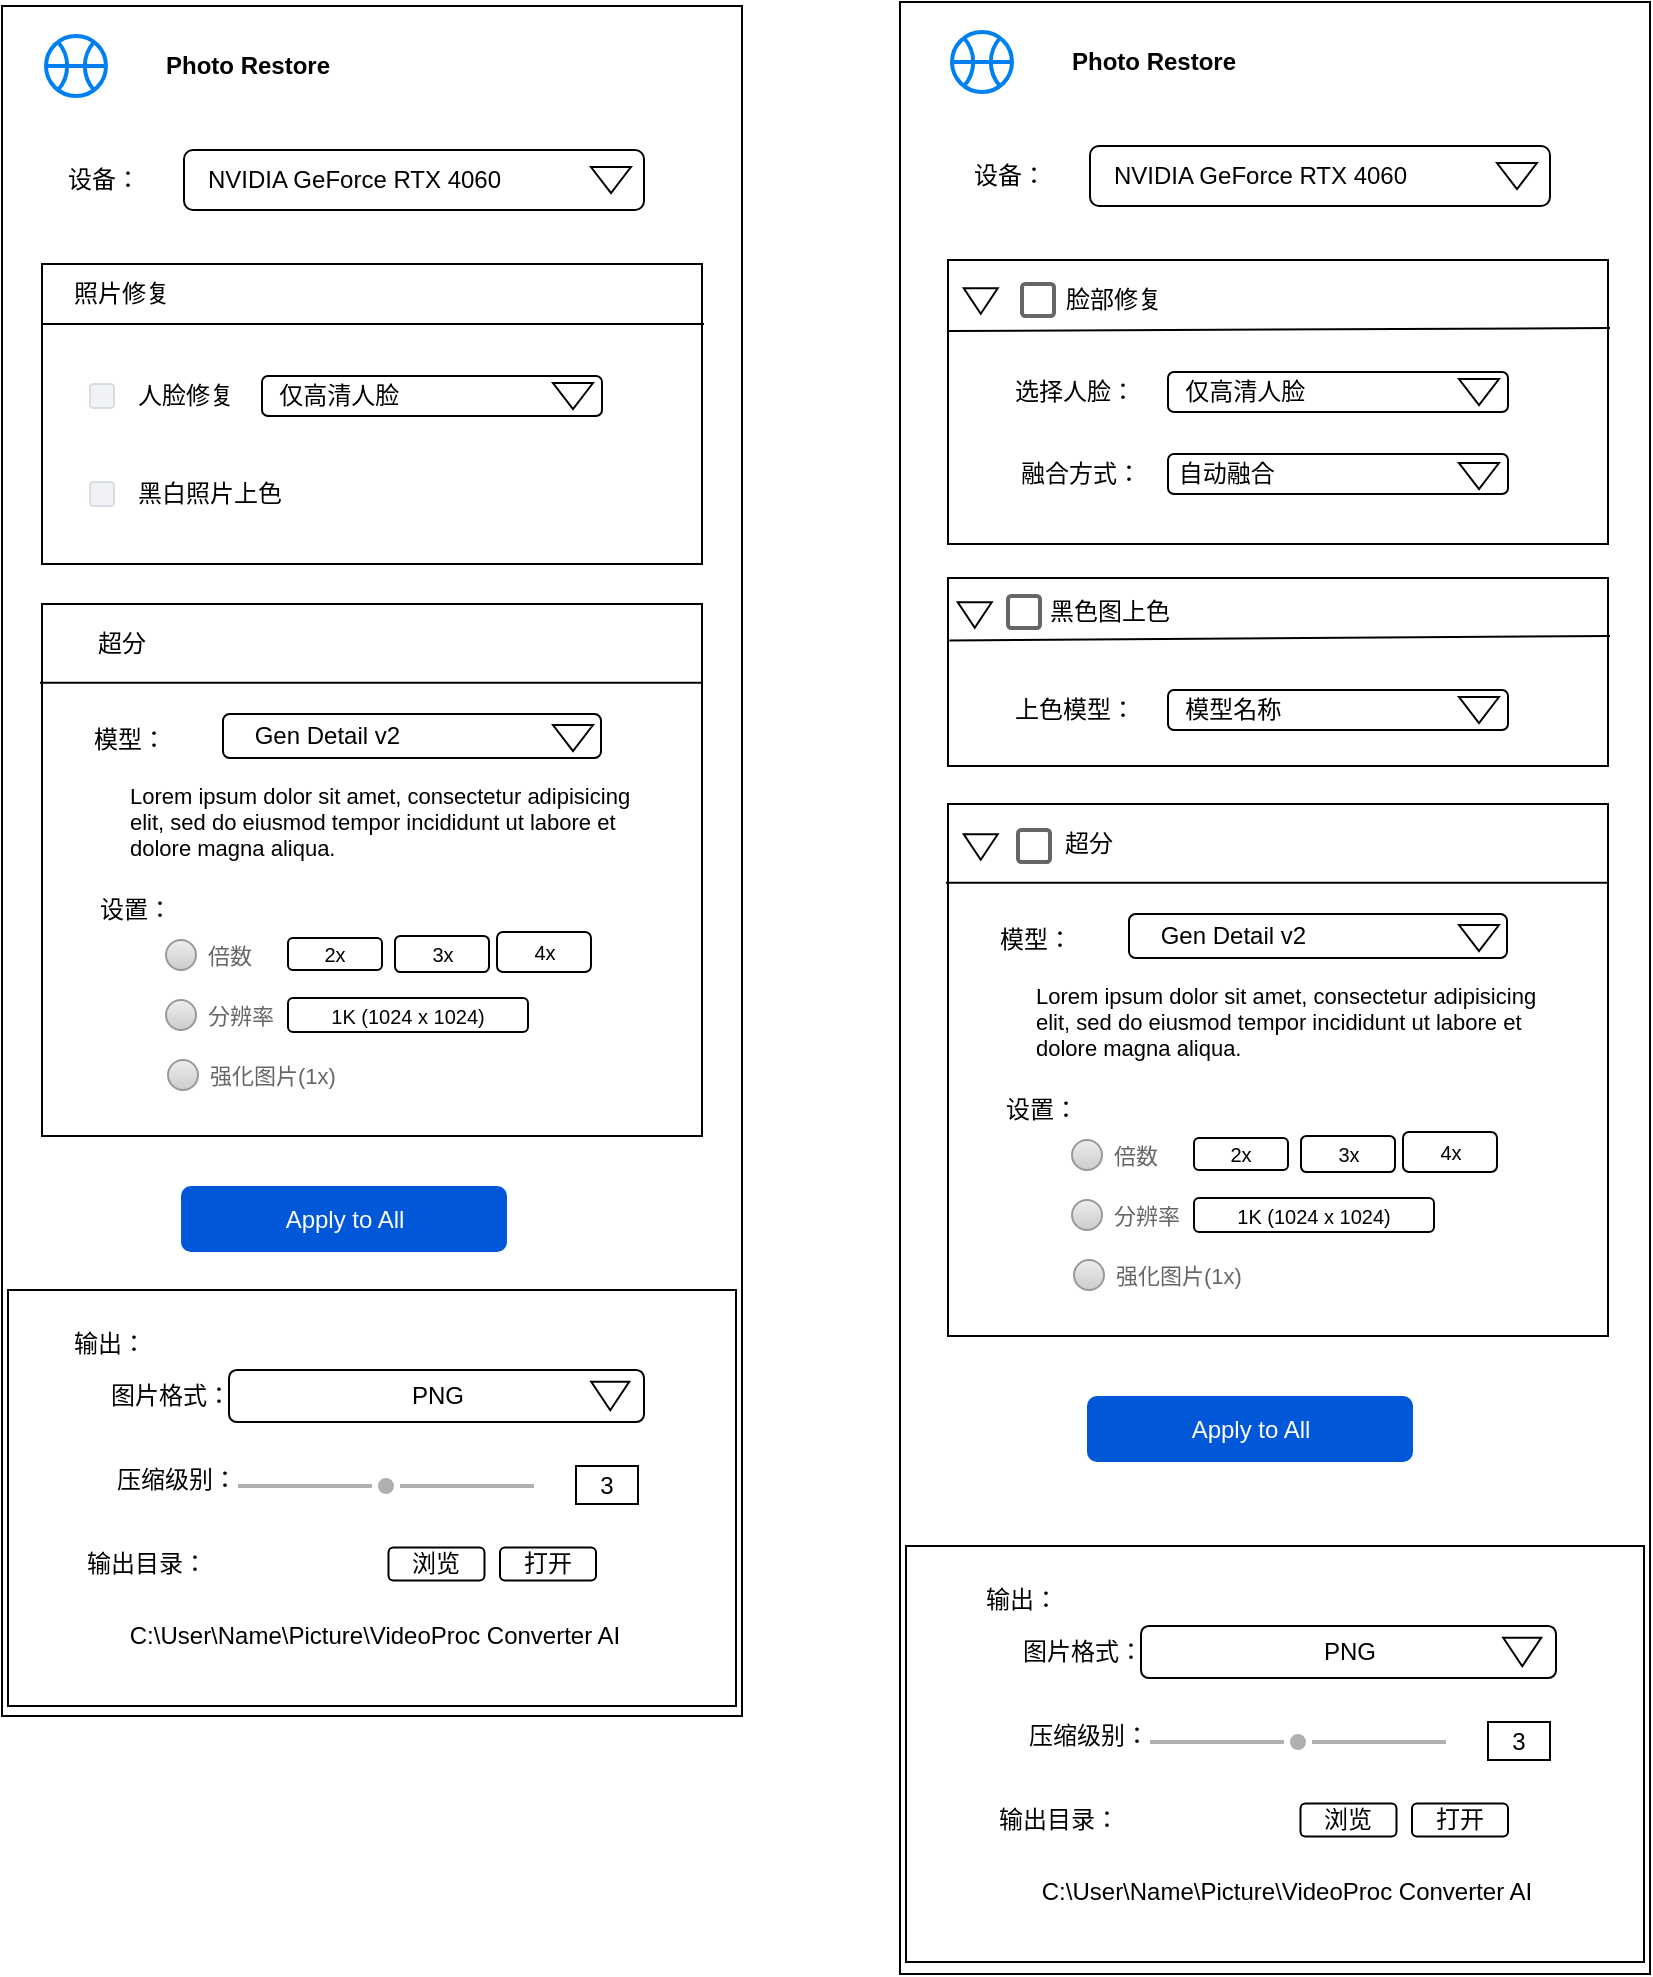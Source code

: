 <mxfile version="24.8.6">
  <diagram name="Page-1" id="_u2ymdncncwuiCIKRVWQ">
    <mxGraphModel dx="1734" dy="1333" grid="0" gridSize="10" guides="1" tooltips="1" connect="1" arrows="1" fold="1" page="1" pageScale="1" pageWidth="850" pageHeight="1100" math="0" shadow="0">
      <root>
        <mxCell id="0" />
        <mxCell id="1" parent="0" />
        <mxCell id="5kTlIn1ucJ1gf1WWtL7z-1" value="" style="rounded=0;whiteSpace=wrap;html=1;" parent="1" vertex="1">
          <mxGeometry x="150" y="41" width="370" height="855" as="geometry" />
        </mxCell>
        <mxCell id="5kTlIn1ucJ1gf1WWtL7z-50" value="" style="rounded=0;whiteSpace=wrap;html=1;" parent="1" vertex="1">
          <mxGeometry x="599" y="39" width="375" height="986" as="geometry" />
        </mxCell>
        <mxCell id="5kTlIn1ucJ1gf1WWtL7z-71" value="" style="html=1;verticalLabelPosition=bottom;align=center;labelBackgroundColor=#ffffff;verticalAlign=top;strokeWidth=2;strokeColor=#0080F0;shadow=0;dashed=0;shape=mxgraph.ios7.icons.basketball;" parent="1" vertex="1">
          <mxGeometry x="625" y="54" width="30" height="30" as="geometry" />
        </mxCell>
        <mxCell id="5kTlIn1ucJ1gf1WWtL7z-72" value="Photo Restore" style="text;html=1;align=left;verticalAlign=middle;whiteSpace=wrap;rounded=0;fontStyle=1" parent="1" vertex="1">
          <mxGeometry x="683" y="54" width="193" height="30" as="geometry" />
        </mxCell>
        <mxCell id="5kTlIn1ucJ1gf1WWtL7z-73" value="" style="group" parent="1" vertex="1" connectable="0">
          <mxGeometry x="624" y="111" width="300" height="30" as="geometry" />
        </mxCell>
        <mxCell id="5kTlIn1ucJ1gf1WWtL7z-74" value="设备：" style="text;html=1;align=center;verticalAlign=middle;whiteSpace=wrap;rounded=0;" parent="5kTlIn1ucJ1gf1WWtL7z-73" vertex="1">
          <mxGeometry width="60" height="30" as="geometry" />
        </mxCell>
        <mxCell id="5kTlIn1ucJ1gf1WWtL7z-75" value="&amp;nbsp; &amp;nbsp;NVIDIA GeForce RTX 4060" style="rounded=1;whiteSpace=wrap;html=1;align=left;" parent="5kTlIn1ucJ1gf1WWtL7z-73" vertex="1">
          <mxGeometry x="70" width="230" height="30" as="geometry" />
        </mxCell>
        <mxCell id="5kTlIn1ucJ1gf1WWtL7z-76" value="" style="triangle;whiteSpace=wrap;html=1;rotation=90;" parent="5kTlIn1ucJ1gf1WWtL7z-73" vertex="1">
          <mxGeometry x="277" y="5" width="13" height="20" as="geometry" />
        </mxCell>
        <mxCell id="5kTlIn1ucJ1gf1WWtL7z-82" value="" style="group" parent="1" vertex="1" connectable="0">
          <mxGeometry x="170" y="340" width="330" height="266" as="geometry" />
        </mxCell>
        <mxCell id="5kTlIn1ucJ1gf1WWtL7z-16" value="" style="rounded=0;whiteSpace=wrap;html=1;" parent="5kTlIn1ucJ1gf1WWtL7z-82" vertex="1">
          <mxGeometry width="330" height="266" as="geometry" />
        </mxCell>
        <mxCell id="5kTlIn1ucJ1gf1WWtL7z-17" value="超分" style="text;html=1;align=center;verticalAlign=middle;whiteSpace=wrap;rounded=0;" parent="5kTlIn1ucJ1gf1WWtL7z-82" vertex="1">
          <mxGeometry x="10" y="5" width="60" height="30" as="geometry" />
        </mxCell>
        <mxCell id="5kTlIn1ucJ1gf1WWtL7z-18" value="" style="endArrow=none;html=1;rounded=0;exitX=-0.003;exitY=0.148;exitDx=0;exitDy=0;exitPerimeter=0;entryX=1;entryY=0.148;entryDx=0;entryDy=0;entryPerimeter=0;" parent="5kTlIn1ucJ1gf1WWtL7z-82" source="5kTlIn1ucJ1gf1WWtL7z-16" target="5kTlIn1ucJ1gf1WWtL7z-16" edge="1">
          <mxGeometry width="50" height="50" relative="1" as="geometry">
            <mxPoint x="50" y="80" as="sourcePoint" />
            <mxPoint x="100" y="30" as="targetPoint" />
          </mxGeometry>
        </mxCell>
        <mxCell id="5kTlIn1ucJ1gf1WWtL7z-23" value="模型：" style="text;html=1;align=center;verticalAlign=middle;whiteSpace=wrap;rounded=0;" parent="5kTlIn1ucJ1gf1WWtL7z-82" vertex="1">
          <mxGeometry x="14" y="53" width="60" height="30" as="geometry" />
        </mxCell>
        <mxCell id="5kTlIn1ucJ1gf1WWtL7z-26" value="&lt;h1 style=&quot;margin-top: 0px; font-size: 11px;&quot;&gt;&lt;span style=&quot;background-color: initial; font-size: 11px; font-weight: normal;&quot;&gt;Lorem ipsum dolor sit amet, consectetur adipisicing elit, sed do eiusmod tempor incididunt ut labore et dolore magna aliqua.&lt;/span&gt;&lt;/h1&gt;" style="text;html=1;whiteSpace=wrap;overflow=hidden;rounded=0;spacing=0;fontSize=11;" parent="5kTlIn1ucJ1gf1WWtL7z-82" vertex="1">
          <mxGeometry x="44" y="85" width="267" height="51" as="geometry" />
        </mxCell>
        <mxCell id="5kTlIn1ucJ1gf1WWtL7z-27" value="设置：" style="text;html=1;align=center;verticalAlign=middle;whiteSpace=wrap;rounded=0;" parent="5kTlIn1ucJ1gf1WWtL7z-82" vertex="1">
          <mxGeometry x="17" y="138" width="60" height="30" as="geometry" />
        </mxCell>
        <mxCell id="5kTlIn1ucJ1gf1WWtL7z-28" value="倍数" style="shape=ellipse;fillColor=#eeeeee;strokeColor=#999999;gradientColor=#cccccc;html=1;align=left;spacingLeft=4;fontSize=11;fontColor=#666666;labelPosition=right;shadow=0;" parent="5kTlIn1ucJ1gf1WWtL7z-82" vertex="1">
          <mxGeometry x="62" y="168" width="15" height="15" as="geometry" />
        </mxCell>
        <mxCell id="5kTlIn1ucJ1gf1WWtL7z-31" value="分辨率" style="shape=ellipse;fillColor=#eeeeee;strokeColor=#999999;gradientColor=#cccccc;html=1;align=left;spacingLeft=4;fontSize=11;fontColor=#666666;labelPosition=right;shadow=0;" parent="5kTlIn1ucJ1gf1WWtL7z-82" vertex="1">
          <mxGeometry x="62" y="198" width="15" height="15" as="geometry" />
        </mxCell>
        <mxCell id="5kTlIn1ucJ1gf1WWtL7z-32" value="强化图片(1x)" style="shape=ellipse;fillColor=#eeeeee;strokeColor=#999999;gradientColor=#cccccc;html=1;align=left;spacingLeft=4;fontSize=11;fontColor=#666666;labelPosition=right;shadow=0;" parent="5kTlIn1ucJ1gf1WWtL7z-82" vertex="1">
          <mxGeometry x="63" y="228" width="15" height="15" as="geometry" />
        </mxCell>
        <mxCell id="5kTlIn1ucJ1gf1WWtL7z-35" value="2x" style="rounded=1;whiteSpace=wrap;html=1;fontSize=10;" parent="5kTlIn1ucJ1gf1WWtL7z-82" vertex="1">
          <mxGeometry x="123" y="167" width="47" height="16" as="geometry" />
        </mxCell>
        <mxCell id="5kTlIn1ucJ1gf1WWtL7z-36" value="3x" style="rounded=1;whiteSpace=wrap;html=1;fontSize=10;" parent="5kTlIn1ucJ1gf1WWtL7z-82" vertex="1">
          <mxGeometry x="176.5" y="166" width="47" height="18" as="geometry" />
        </mxCell>
        <mxCell id="5kTlIn1ucJ1gf1WWtL7z-37" value="4x" style="rounded=1;whiteSpace=wrap;html=1;fontSize=10;" parent="5kTlIn1ucJ1gf1WWtL7z-82" vertex="1">
          <mxGeometry x="227.5" y="164" width="47" height="20" as="geometry" />
        </mxCell>
        <mxCell id="5kTlIn1ucJ1gf1WWtL7z-38" value="1K (1024 x 1024)" style="rounded=1;whiteSpace=wrap;html=1;fontSize=10;" parent="5kTlIn1ucJ1gf1WWtL7z-82" vertex="1">
          <mxGeometry x="123" y="197" width="120" height="17" as="geometry" />
        </mxCell>
        <mxCell id="5kTlIn1ucJ1gf1WWtL7z-41" value="" style="group;labelBackgroundColor=none;" parent="5kTlIn1ucJ1gf1WWtL7z-82" vertex="1" connectable="0">
          <mxGeometry x="90.5" y="55" width="189" height="22" as="geometry" />
        </mxCell>
        <mxCell id="5kTlIn1ucJ1gf1WWtL7z-25" value="&amp;nbsp; &amp;nbsp; Gen Detail v2" style="rounded=1;whiteSpace=wrap;html=1;align=left;" parent="5kTlIn1ucJ1gf1WWtL7z-41" vertex="1">
          <mxGeometry width="189" height="22" as="geometry" />
        </mxCell>
        <mxCell id="5kTlIn1ucJ1gf1WWtL7z-40" value="" style="triangle;whiteSpace=wrap;html=1;rotation=90;" parent="5kTlIn1ucJ1gf1WWtL7z-41" vertex="1">
          <mxGeometry x="168.5" y="2" width="13" height="20" as="geometry" />
        </mxCell>
        <mxCell id="5kTlIn1ucJ1gf1WWtL7z-83" value="" style="group" parent="1" vertex="1" connectable="0">
          <mxGeometry x="170" y="170" width="331" height="150" as="geometry" />
        </mxCell>
        <mxCell id="5kTlIn1ucJ1gf1WWtL7z-4" value="" style="rounded=0;whiteSpace=wrap;html=1;" parent="5kTlIn1ucJ1gf1WWtL7z-83" vertex="1">
          <mxGeometry width="330" height="150" as="geometry" />
        </mxCell>
        <mxCell id="5kTlIn1ucJ1gf1WWtL7z-6" value="" style="endArrow=none;html=1;rounded=0;exitX=0;exitY=0.2;exitDx=0;exitDy=0;exitPerimeter=0;" parent="5kTlIn1ucJ1gf1WWtL7z-83" source="5kTlIn1ucJ1gf1WWtL7z-4" edge="1">
          <mxGeometry width="50" height="50" relative="1" as="geometry">
            <mxPoint x="50" y="80" as="sourcePoint" />
            <mxPoint x="331" y="30" as="targetPoint" />
          </mxGeometry>
        </mxCell>
        <mxCell id="5kTlIn1ucJ1gf1WWtL7z-7" value="照片修复" style="text;html=1;align=center;verticalAlign=middle;whiteSpace=wrap;rounded=0;" parent="5kTlIn1ucJ1gf1WWtL7z-83" vertex="1">
          <mxGeometry x="10" width="60" height="30" as="geometry" />
        </mxCell>
        <mxCell id="5kTlIn1ucJ1gf1WWtL7z-14" value="黑白照片上色" style="rounded=1;fillColor=#F0F2F5;strokeColor=#D8DCE3;align=left;verticalAlign=middle;fontStyle=0;fontSize=12;labelPosition=right;verticalLabelPosition=middle;spacingLeft=10;html=1;shadow=0;dashed=0" parent="5kTlIn1ucJ1gf1WWtL7z-83" vertex="1">
          <mxGeometry x="24" y="109" width="12" height="12" as="geometry" />
        </mxCell>
        <mxCell id="5kTlIn1ucJ1gf1WWtL7z-49" value="" style="group" parent="5kTlIn1ucJ1gf1WWtL7z-83" vertex="1" connectable="0">
          <mxGeometry x="24" y="56" width="256" height="20" as="geometry" />
        </mxCell>
        <mxCell id="5kTlIn1ucJ1gf1WWtL7z-9" value="人脸修复" style="rounded=1;fillColor=#F0F2F5;strokeColor=#D8DCE3;align=left;verticalAlign=middle;fontStyle=0;fontSize=12;labelPosition=right;verticalLabelPosition=middle;spacingLeft=10;html=1;shadow=0;dashed=0" parent="5kTlIn1ucJ1gf1WWtL7z-49" vertex="1">
          <mxGeometry y="4" width="12" height="12" as="geometry" />
        </mxCell>
        <mxCell id="5kTlIn1ucJ1gf1WWtL7z-10" value="&amp;nbsp; 仅高清人脸" style="rounded=1;whiteSpace=wrap;html=1;align=left;" parent="5kTlIn1ucJ1gf1WWtL7z-49" vertex="1">
          <mxGeometry x="86" width="170" height="20" as="geometry" />
        </mxCell>
        <mxCell id="5kTlIn1ucJ1gf1WWtL7z-39" value="" style="triangle;whiteSpace=wrap;html=1;rotation=90;" parent="5kTlIn1ucJ1gf1WWtL7z-49" vertex="1">
          <mxGeometry x="235" width="13" height="20" as="geometry" />
        </mxCell>
        <mxCell id="5kTlIn1ucJ1gf1WWtL7z-84" value="" style="group" parent="1" vertex="1" connectable="0">
          <mxGeometry x="171" y="56" width="300" height="87" as="geometry" />
        </mxCell>
        <mxCell id="5kTlIn1ucJ1gf1WWtL7z-42" value="" style="html=1;verticalLabelPosition=bottom;align=center;labelBackgroundColor=#ffffff;verticalAlign=top;strokeWidth=2;strokeColor=#0080F0;shadow=0;dashed=0;shape=mxgraph.ios7.icons.basketball;" parent="5kTlIn1ucJ1gf1WWtL7z-84" vertex="1">
          <mxGeometry x="1" width="30" height="30" as="geometry" />
        </mxCell>
        <mxCell id="5kTlIn1ucJ1gf1WWtL7z-43" value="Photo Restore" style="text;html=1;align=left;verticalAlign=middle;whiteSpace=wrap;rounded=0;fontStyle=1" parent="5kTlIn1ucJ1gf1WWtL7z-84" vertex="1">
          <mxGeometry x="59" width="193" height="30" as="geometry" />
        </mxCell>
        <mxCell id="5kTlIn1ucJ1gf1WWtL7z-48" value="" style="group" parent="5kTlIn1ucJ1gf1WWtL7z-84" vertex="1" connectable="0">
          <mxGeometry y="57" width="300" height="30" as="geometry" />
        </mxCell>
        <mxCell id="5kTlIn1ucJ1gf1WWtL7z-2" value="设备：" style="text;html=1;align=center;verticalAlign=middle;whiteSpace=wrap;rounded=0;" parent="5kTlIn1ucJ1gf1WWtL7z-48" vertex="1">
          <mxGeometry width="60" height="30" as="geometry" />
        </mxCell>
        <mxCell id="5kTlIn1ucJ1gf1WWtL7z-3" value="&amp;nbsp; &amp;nbsp;NVIDIA GeForce RTX 4060" style="rounded=1;whiteSpace=wrap;html=1;align=left;" parent="5kTlIn1ucJ1gf1WWtL7z-48" vertex="1">
          <mxGeometry x="70" width="230" height="30" as="geometry" />
        </mxCell>
        <mxCell id="5kTlIn1ucJ1gf1WWtL7z-44" value="" style="triangle;whiteSpace=wrap;html=1;rotation=90;" parent="5kTlIn1ucJ1gf1WWtL7z-48" vertex="1">
          <mxGeometry x="277" y="5" width="13" height="20" as="geometry" />
        </mxCell>
        <mxCell id="5kTlIn1ucJ1gf1WWtL7z-105" value="" style="dashed=0;labelPosition=right;align=left;shape=mxgraph.gmdl.checkbox;strokeColor=#666666;fillColor=none;strokeWidth=2;aspect=fixed;sketch=0;html=1;" parent="1" vertex="1">
          <mxGeometry x="659" y="177" width="16" height="16" as="geometry" />
        </mxCell>
        <mxCell id="jZk8ZAhnwJQo4obmPS_S-28" value="" style="group" vertex="1" connectable="0" parent="1">
          <mxGeometry x="153" y="683" width="364" height="208" as="geometry" />
        </mxCell>
        <mxCell id="jZk8ZAhnwJQo4obmPS_S-16" value="" style="rounded=0;whiteSpace=wrap;html=1;" vertex="1" parent="jZk8ZAhnwJQo4obmPS_S-28">
          <mxGeometry width="364" height="208" as="geometry" />
        </mxCell>
        <mxCell id="jZk8ZAhnwJQo4obmPS_S-17" value="输出：" style="text;html=1;align=center;verticalAlign=middle;whiteSpace=wrap;rounded=0;" vertex="1" parent="jZk8ZAhnwJQo4obmPS_S-28">
          <mxGeometry x="21" y="12" width="60" height="30" as="geometry" />
        </mxCell>
        <mxCell id="jZk8ZAhnwJQo4obmPS_S-18" value="图片格式：" style="text;html=1;align=center;verticalAlign=middle;whiteSpace=wrap;rounded=0;" vertex="1" parent="jZk8ZAhnwJQo4obmPS_S-28">
          <mxGeometry x="40" y="38" width="83" height="30" as="geometry" />
        </mxCell>
        <mxCell id="jZk8ZAhnwJQo4obmPS_S-19" value="PNG" style="rounded=1;whiteSpace=wrap;html=1;" vertex="1" parent="jZk8ZAhnwJQo4obmPS_S-28">
          <mxGeometry x="110.5" y="40" width="207.5" height="26" as="geometry" />
        </mxCell>
        <mxCell id="jZk8ZAhnwJQo4obmPS_S-20" value="" style="triangle;whiteSpace=wrap;html=1;rotation=90;" vertex="1" parent="jZk8ZAhnwJQo4obmPS_S-28">
          <mxGeometry x="294" y="43.5" width="14.25" height="19" as="geometry" />
        </mxCell>
        <mxCell id="jZk8ZAhnwJQo4obmPS_S-21" value="压缩级别：" style="text;html=1;align=center;verticalAlign=middle;whiteSpace=wrap;rounded=0;" vertex="1" parent="jZk8ZAhnwJQo4obmPS_S-28">
          <mxGeometry x="43" y="80" width="83" height="30" as="geometry" />
        </mxCell>
        <mxCell id="jZk8ZAhnwJQo4obmPS_S-22" value="" style="dashed=0;verticalLabelPosition=bottom;verticalAlign=top;align=center;shape=mxgraph.gmdl.sliderDisabled2;strokeColor=#b0b0b0;strokeWidth=2;fillColor=#b0b0b0;handleSize=6;shadow=0;hPos=50;html=1;" vertex="1" parent="jZk8ZAhnwJQo4obmPS_S-28">
          <mxGeometry x="115" y="88" width="148" height="20" as="geometry" />
        </mxCell>
        <mxCell id="jZk8ZAhnwJQo4obmPS_S-23" value="3" style="rounded=0;whiteSpace=wrap;html=1;" vertex="1" parent="jZk8ZAhnwJQo4obmPS_S-28">
          <mxGeometry x="284" y="88" width="31" height="19" as="geometry" />
        </mxCell>
        <mxCell id="jZk8ZAhnwJQo4obmPS_S-24" value="输出目录：" style="text;html=1;align=center;verticalAlign=middle;whiteSpace=wrap;rounded=0;" vertex="1" parent="jZk8ZAhnwJQo4obmPS_S-28">
          <mxGeometry x="27.5" y="122" width="83" height="30" as="geometry" />
        </mxCell>
        <mxCell id="jZk8ZAhnwJQo4obmPS_S-25" value="C:\User\Name\Picture\VideoProc Converter AI" style="text;html=1;align=center;verticalAlign=middle;whiteSpace=wrap;rounded=0;" vertex="1" parent="jZk8ZAhnwJQo4obmPS_S-28">
          <mxGeometry x="52" y="158" width="263" height="30" as="geometry" />
        </mxCell>
        <mxCell id="jZk8ZAhnwJQo4obmPS_S-26" value="浏览" style="rounded=1;whiteSpace=wrap;html=1;" vertex="1" parent="jZk8ZAhnwJQo4obmPS_S-28">
          <mxGeometry x="190.25" y="128.75" width="48" height="16.5" as="geometry" />
        </mxCell>
        <mxCell id="jZk8ZAhnwJQo4obmPS_S-27" value="打开" style="rounded=1;whiteSpace=wrap;html=1;" vertex="1" parent="jZk8ZAhnwJQo4obmPS_S-28">
          <mxGeometry x="246" y="128.75" width="48" height="16.5" as="geometry" />
        </mxCell>
        <mxCell id="jZk8ZAhnwJQo4obmPS_S-30" value="Apply to All" style="rounded=1;fillColor=#0057D8;strokeColor=none;html=1;whiteSpace=wrap;fontColor=#ffffff;align=center;verticalAlign=middle;fontStyle=0;fontSize=12;sketch=0;" vertex="1" parent="1">
          <mxGeometry x="239.5" y="631" width="163" height="33" as="geometry" />
        </mxCell>
        <mxCell id="jZk8ZAhnwJQo4obmPS_S-31" value="Apply to All" style="rounded=1;fillColor=#0057D8;strokeColor=none;html=1;whiteSpace=wrap;fontColor=#ffffff;align=center;verticalAlign=middle;fontStyle=0;fontSize=12;sketch=0;" vertex="1" parent="1">
          <mxGeometry x="692.5" y="736" width="163" height="33" as="geometry" />
        </mxCell>
        <mxCell id="jZk8ZAhnwJQo4obmPS_S-32" value="" style="group" vertex="1" connectable="0" parent="1">
          <mxGeometry x="602" y="811" width="369" height="208" as="geometry" />
        </mxCell>
        <mxCell id="jZk8ZAhnwJQo4obmPS_S-1" value="" style="rounded=0;whiteSpace=wrap;html=1;" vertex="1" parent="jZk8ZAhnwJQo4obmPS_S-32">
          <mxGeometry width="369" height="208" as="geometry" />
        </mxCell>
        <mxCell id="jZk8ZAhnwJQo4obmPS_S-2" value="输出：" style="text;html=1;align=center;verticalAlign=middle;whiteSpace=wrap;rounded=0;" vertex="1" parent="jZk8ZAhnwJQo4obmPS_S-32">
          <mxGeometry x="28" y="12" width="60" height="30" as="geometry" />
        </mxCell>
        <mxCell id="jZk8ZAhnwJQo4obmPS_S-3" value="图片格式：" style="text;html=1;align=center;verticalAlign=middle;whiteSpace=wrap;rounded=0;" vertex="1" parent="jZk8ZAhnwJQo4obmPS_S-32">
          <mxGeometry x="47" y="38" width="83" height="30" as="geometry" />
        </mxCell>
        <mxCell id="jZk8ZAhnwJQo4obmPS_S-4" value="PNG" style="rounded=1;whiteSpace=wrap;html=1;" vertex="1" parent="jZk8ZAhnwJQo4obmPS_S-32">
          <mxGeometry x="117.5" y="40" width="207.5" height="26" as="geometry" />
        </mxCell>
        <mxCell id="jZk8ZAhnwJQo4obmPS_S-5" value="" style="triangle;whiteSpace=wrap;html=1;rotation=90;" vertex="1" parent="jZk8ZAhnwJQo4obmPS_S-32">
          <mxGeometry x="301" y="43.5" width="14.25" height="19" as="geometry" />
        </mxCell>
        <mxCell id="jZk8ZAhnwJQo4obmPS_S-6" value="压缩级别：" style="text;html=1;align=center;verticalAlign=middle;whiteSpace=wrap;rounded=0;" vertex="1" parent="jZk8ZAhnwJQo4obmPS_S-32">
          <mxGeometry x="50" y="80" width="83" height="30" as="geometry" />
        </mxCell>
        <mxCell id="jZk8ZAhnwJQo4obmPS_S-7" value="" style="dashed=0;verticalLabelPosition=bottom;verticalAlign=top;align=center;shape=mxgraph.gmdl.sliderDisabled2;strokeColor=#b0b0b0;strokeWidth=2;fillColor=#b0b0b0;handleSize=6;shadow=0;hPos=50;html=1;" vertex="1" parent="jZk8ZAhnwJQo4obmPS_S-32">
          <mxGeometry x="122" y="88" width="148" height="20" as="geometry" />
        </mxCell>
        <mxCell id="jZk8ZAhnwJQo4obmPS_S-9" value="3" style="rounded=0;whiteSpace=wrap;html=1;" vertex="1" parent="jZk8ZAhnwJQo4obmPS_S-32">
          <mxGeometry x="291" y="88" width="31" height="19" as="geometry" />
        </mxCell>
        <mxCell id="jZk8ZAhnwJQo4obmPS_S-10" value="输出目录：" style="text;html=1;align=center;verticalAlign=middle;whiteSpace=wrap;rounded=0;" vertex="1" parent="jZk8ZAhnwJQo4obmPS_S-32">
          <mxGeometry x="34.5" y="122" width="83" height="30" as="geometry" />
        </mxCell>
        <mxCell id="jZk8ZAhnwJQo4obmPS_S-11" value="C:\User\Name\Picture\VideoProc Converter AI" style="text;html=1;align=center;verticalAlign=middle;whiteSpace=wrap;rounded=0;" vertex="1" parent="jZk8ZAhnwJQo4obmPS_S-32">
          <mxGeometry x="59" y="158" width="263" height="30" as="geometry" />
        </mxCell>
        <mxCell id="jZk8ZAhnwJQo4obmPS_S-12" value="浏览" style="rounded=1;whiteSpace=wrap;html=1;" vertex="1" parent="jZk8ZAhnwJQo4obmPS_S-32">
          <mxGeometry x="197.25" y="128.75" width="48" height="16.5" as="geometry" />
        </mxCell>
        <mxCell id="jZk8ZAhnwJQo4obmPS_S-13" value="打开" style="rounded=1;whiteSpace=wrap;html=1;" vertex="1" parent="jZk8ZAhnwJQo4obmPS_S-32">
          <mxGeometry x="253" y="128.75" width="48" height="16.5" as="geometry" />
        </mxCell>
        <mxCell id="jZk8ZAhnwJQo4obmPS_S-34" value="" style="triangle;whiteSpace=wrap;html=1;rotation=90;" vertex="1" parent="1">
          <mxGeometry x="634.38" y="178.62" width="12.75" height="17" as="geometry" />
        </mxCell>
        <mxCell id="jZk8ZAhnwJQo4obmPS_S-45" value="" style="group" vertex="1" connectable="0" parent="1">
          <mxGeometry x="623" y="168" width="331" height="142" as="geometry" />
        </mxCell>
        <mxCell id="5kTlIn1ucJ1gf1WWtL7z-51" value="" style="rounded=0;whiteSpace=wrap;html=1;" parent="jZk8ZAhnwJQo4obmPS_S-45" vertex="1">
          <mxGeometry width="330" height="142" as="geometry" />
        </mxCell>
        <mxCell id="5kTlIn1ucJ1gf1WWtL7z-52" value="" style="endArrow=none;html=1;rounded=0;exitX=0;exitY=0.25;exitDx=0;exitDy=0;" parent="jZk8ZAhnwJQo4obmPS_S-45" source="5kTlIn1ucJ1gf1WWtL7z-51" edge="1">
          <mxGeometry width="50" height="50" relative="1" as="geometry">
            <mxPoint x="5" y="34" as="sourcePoint" />
            <mxPoint x="331" y="34" as="targetPoint" />
          </mxGeometry>
        </mxCell>
        <mxCell id="5kTlIn1ucJ1gf1WWtL7z-53" value="脸部修复" style="text;html=1;align=center;verticalAlign=middle;whiteSpace=wrap;rounded=0;" parent="jZk8ZAhnwJQo4obmPS_S-45" vertex="1">
          <mxGeometry x="53" y="5" width="60" height="30" as="geometry" />
        </mxCell>
        <mxCell id="5kTlIn1ucJ1gf1WWtL7z-79" value="&amp;nbsp; 仅高清人脸" style="rounded=1;whiteSpace=wrap;html=1;align=left;" parent="jZk8ZAhnwJQo4obmPS_S-45" vertex="1">
          <mxGeometry x="110" y="56" width="170" height="20" as="geometry" />
        </mxCell>
        <mxCell id="5kTlIn1ucJ1gf1WWtL7z-80" value="" style="triangle;whiteSpace=wrap;html=1;rotation=90;" parent="jZk8ZAhnwJQo4obmPS_S-45" vertex="1">
          <mxGeometry x="259" y="56" width="13" height="20" as="geometry" />
        </mxCell>
        <mxCell id="5kTlIn1ucJ1gf1WWtL7z-85" value="选择人脸：" style="text;html=1;align=center;verticalAlign=middle;whiteSpace=wrap;rounded=0;" parent="jZk8ZAhnwJQo4obmPS_S-45" vertex="1">
          <mxGeometry x="24" y="51" width="79" height="30" as="geometry" />
        </mxCell>
        <mxCell id="5kTlIn1ucJ1gf1WWtL7z-86" value="融合方式：" style="text;html=1;align=center;verticalAlign=middle;whiteSpace=wrap;rounded=0;" parent="jZk8ZAhnwJQo4obmPS_S-45" vertex="1">
          <mxGeometry x="27" y="92" width="79" height="30" as="geometry" />
        </mxCell>
        <mxCell id="5kTlIn1ucJ1gf1WWtL7z-87" value="&amp;nbsp;自动融合" style="rounded=1;whiteSpace=wrap;html=1;align=left;" parent="jZk8ZAhnwJQo4obmPS_S-45" vertex="1">
          <mxGeometry x="110" y="97" width="170" height="20" as="geometry" />
        </mxCell>
        <mxCell id="5kTlIn1ucJ1gf1WWtL7z-88" value="" style="triangle;whiteSpace=wrap;html=1;rotation=90;" parent="jZk8ZAhnwJQo4obmPS_S-45" vertex="1">
          <mxGeometry x="259" y="98" width="13" height="20" as="geometry" />
        </mxCell>
        <mxCell id="5kTlIn1ucJ1gf1WWtL7z-107" value="" style="dashed=0;labelPosition=right;align=left;shape=mxgraph.gmdl.checkbox;strokeColor=#666666;fillColor=none;strokeWidth=2;aspect=fixed;sketch=0;html=1;" parent="jZk8ZAhnwJQo4obmPS_S-45" vertex="1">
          <mxGeometry x="37" y="12" width="16" height="16" as="geometry" />
        </mxCell>
        <mxCell id="jZk8ZAhnwJQo4obmPS_S-39" value="" style="triangle;whiteSpace=wrap;html=1;rotation=90;" vertex="1" parent="jZk8ZAhnwJQo4obmPS_S-45">
          <mxGeometry x="10" y="12" width="12.75" height="17" as="geometry" />
        </mxCell>
        <mxCell id="jZk8ZAhnwJQo4obmPS_S-46" value="" style="group" vertex="1" connectable="0" parent="1">
          <mxGeometry x="623" y="327" width="331" height="94" as="geometry" />
        </mxCell>
        <mxCell id="5kTlIn1ucJ1gf1WWtL7z-111" value="" style="group" parent="jZk8ZAhnwJQo4obmPS_S-46" vertex="1" connectable="0">
          <mxGeometry width="331" height="94" as="geometry" />
        </mxCell>
        <mxCell id="5kTlIn1ucJ1gf1WWtL7z-93" value="" style="rounded=0;whiteSpace=wrap;html=1;" parent="5kTlIn1ucJ1gf1WWtL7z-111" vertex="1">
          <mxGeometry width="330" height="94" as="geometry" />
        </mxCell>
        <mxCell id="5kTlIn1ucJ1gf1WWtL7z-94" value="" style="endArrow=none;html=1;rounded=0;exitX=0.002;exitY=0.332;exitDx=0;exitDy=0;exitPerimeter=0;" parent="5kTlIn1ucJ1gf1WWtL7z-111" source="5kTlIn1ucJ1gf1WWtL7z-93" edge="1">
          <mxGeometry width="50" height="50" relative="1" as="geometry">
            <mxPoint x="2" y="34" as="sourcePoint" />
            <mxPoint x="331" y="29" as="targetPoint" />
          </mxGeometry>
        </mxCell>
        <mxCell id="5kTlIn1ucJ1gf1WWtL7z-95" value="黑色图上色" style="text;html=1;align=center;verticalAlign=middle;whiteSpace=wrap;rounded=0;" parent="5kTlIn1ucJ1gf1WWtL7z-111" vertex="1">
          <mxGeometry x="37" y="2" width="88" height="30" as="geometry" />
        </mxCell>
        <mxCell id="5kTlIn1ucJ1gf1WWtL7z-96" value="&amp;nbsp; 模型名称" style="rounded=1;whiteSpace=wrap;html=1;align=left;" parent="5kTlIn1ucJ1gf1WWtL7z-111" vertex="1">
          <mxGeometry x="110" y="56" width="170" height="20" as="geometry" />
        </mxCell>
        <mxCell id="5kTlIn1ucJ1gf1WWtL7z-97" value="" style="triangle;whiteSpace=wrap;html=1;rotation=90;" parent="5kTlIn1ucJ1gf1WWtL7z-111" vertex="1">
          <mxGeometry x="259" y="56" width="13" height="20" as="geometry" />
        </mxCell>
        <mxCell id="5kTlIn1ucJ1gf1WWtL7z-98" value="上色模型：" style="text;html=1;align=center;verticalAlign=middle;whiteSpace=wrap;rounded=0;" parent="5kTlIn1ucJ1gf1WWtL7z-111" vertex="1">
          <mxGeometry x="24" y="51" width="79" height="30" as="geometry" />
        </mxCell>
        <mxCell id="5kTlIn1ucJ1gf1WWtL7z-110" value="" style="dashed=0;labelPosition=right;align=left;shape=mxgraph.gmdl.checkbox;strokeColor=#666666;fillColor=none;strokeWidth=2;aspect=fixed;sketch=0;html=1;" parent="5kTlIn1ucJ1gf1WWtL7z-111" vertex="1">
          <mxGeometry x="30" y="9" width="16" height="16" as="geometry" />
        </mxCell>
        <mxCell id="jZk8ZAhnwJQo4obmPS_S-36" value="" style="triangle;whiteSpace=wrap;html=1;rotation=90;" vertex="1" parent="jZk8ZAhnwJQo4obmPS_S-46">
          <mxGeometry x="7" y="10" width="12.75" height="17" as="geometry" />
        </mxCell>
        <mxCell id="jZk8ZAhnwJQo4obmPS_S-47" value="" style="group" vertex="1" connectable="0" parent="1">
          <mxGeometry x="623" y="440" width="330" height="266" as="geometry" />
        </mxCell>
        <mxCell id="5kTlIn1ucJ1gf1WWtL7z-81" value="" style="group" parent="jZk8ZAhnwJQo4obmPS_S-47" vertex="1" connectable="0">
          <mxGeometry width="330" height="266" as="geometry" />
        </mxCell>
        <mxCell id="5kTlIn1ucJ1gf1WWtL7z-55" value="" style="rounded=0;whiteSpace=wrap;html=1;" parent="5kTlIn1ucJ1gf1WWtL7z-81" vertex="1">
          <mxGeometry width="330" height="266" as="geometry" />
        </mxCell>
        <mxCell id="5kTlIn1ucJ1gf1WWtL7z-56" value="超分" style="text;html=1;align=center;verticalAlign=middle;whiteSpace=wrap;rounded=0;" parent="5kTlIn1ucJ1gf1WWtL7z-81" vertex="1">
          <mxGeometry x="49" y="5" width="43" height="30" as="geometry" />
        </mxCell>
        <mxCell id="5kTlIn1ucJ1gf1WWtL7z-57" value="" style="endArrow=none;html=1;rounded=0;exitX=-0.003;exitY=0.148;exitDx=0;exitDy=0;exitPerimeter=0;entryX=1;entryY=0.148;entryDx=0;entryDy=0;entryPerimeter=0;" parent="5kTlIn1ucJ1gf1WWtL7z-81" source="5kTlIn1ucJ1gf1WWtL7z-55" target="5kTlIn1ucJ1gf1WWtL7z-55" edge="1">
          <mxGeometry width="50" height="50" relative="1" as="geometry">
            <mxPoint x="50" y="80" as="sourcePoint" />
            <mxPoint x="100" y="30" as="targetPoint" />
          </mxGeometry>
        </mxCell>
        <mxCell id="5kTlIn1ucJ1gf1WWtL7z-58" value="模型：" style="text;html=1;align=center;verticalAlign=middle;whiteSpace=wrap;rounded=0;" parent="5kTlIn1ucJ1gf1WWtL7z-81" vertex="1">
          <mxGeometry x="14" y="53" width="60" height="30" as="geometry" />
        </mxCell>
        <mxCell id="5kTlIn1ucJ1gf1WWtL7z-59" value="&lt;h1 style=&quot;margin-top: 0px; font-size: 11px;&quot;&gt;&lt;span style=&quot;background-color: initial; font-size: 11px; font-weight: normal;&quot;&gt;Lorem ipsum dolor sit amet, consectetur adipisicing elit, sed do eiusmod tempor incididunt ut labore et dolore magna aliqua.&lt;/span&gt;&lt;/h1&gt;" style="text;html=1;whiteSpace=wrap;overflow=hidden;rounded=0;spacing=0;fontSize=11;" parent="5kTlIn1ucJ1gf1WWtL7z-81" vertex="1">
          <mxGeometry x="44" y="85" width="267" height="51" as="geometry" />
        </mxCell>
        <mxCell id="5kTlIn1ucJ1gf1WWtL7z-60" value="设置：" style="text;html=1;align=center;verticalAlign=middle;whiteSpace=wrap;rounded=0;" parent="5kTlIn1ucJ1gf1WWtL7z-81" vertex="1">
          <mxGeometry x="17" y="138" width="60" height="30" as="geometry" />
        </mxCell>
        <mxCell id="5kTlIn1ucJ1gf1WWtL7z-61" value="倍数" style="shape=ellipse;fillColor=#eeeeee;strokeColor=#999999;gradientColor=#cccccc;html=1;align=left;spacingLeft=4;fontSize=11;fontColor=#666666;labelPosition=right;shadow=0;" parent="5kTlIn1ucJ1gf1WWtL7z-81" vertex="1">
          <mxGeometry x="62" y="168" width="15" height="15" as="geometry" />
        </mxCell>
        <mxCell id="5kTlIn1ucJ1gf1WWtL7z-62" value="分辨率" style="shape=ellipse;fillColor=#eeeeee;strokeColor=#999999;gradientColor=#cccccc;html=1;align=left;spacingLeft=4;fontSize=11;fontColor=#666666;labelPosition=right;shadow=0;" parent="5kTlIn1ucJ1gf1WWtL7z-81" vertex="1">
          <mxGeometry x="62" y="198" width="15" height="15" as="geometry" />
        </mxCell>
        <mxCell id="5kTlIn1ucJ1gf1WWtL7z-63" value="强化图片(1x)" style="shape=ellipse;fillColor=#eeeeee;strokeColor=#999999;gradientColor=#cccccc;html=1;align=left;spacingLeft=4;fontSize=11;fontColor=#666666;labelPosition=right;shadow=0;" parent="5kTlIn1ucJ1gf1WWtL7z-81" vertex="1">
          <mxGeometry x="63" y="228" width="15" height="15" as="geometry" />
        </mxCell>
        <mxCell id="5kTlIn1ucJ1gf1WWtL7z-64" value="2x" style="rounded=1;whiteSpace=wrap;html=1;fontSize=10;" parent="5kTlIn1ucJ1gf1WWtL7z-81" vertex="1">
          <mxGeometry x="123" y="167" width="47" height="16" as="geometry" />
        </mxCell>
        <mxCell id="5kTlIn1ucJ1gf1WWtL7z-65" value="3x" style="rounded=1;whiteSpace=wrap;html=1;fontSize=10;" parent="5kTlIn1ucJ1gf1WWtL7z-81" vertex="1">
          <mxGeometry x="176.5" y="166" width="47" height="18" as="geometry" />
        </mxCell>
        <mxCell id="5kTlIn1ucJ1gf1WWtL7z-66" value="4x" style="rounded=1;whiteSpace=wrap;html=1;fontSize=10;" parent="5kTlIn1ucJ1gf1WWtL7z-81" vertex="1">
          <mxGeometry x="227.5" y="164" width="47" height="20" as="geometry" />
        </mxCell>
        <mxCell id="5kTlIn1ucJ1gf1WWtL7z-67" value="1K (1024 x 1024)" style="rounded=1;whiteSpace=wrap;html=1;fontSize=10;" parent="5kTlIn1ucJ1gf1WWtL7z-81" vertex="1">
          <mxGeometry x="123" y="197" width="120" height="17" as="geometry" />
        </mxCell>
        <mxCell id="5kTlIn1ucJ1gf1WWtL7z-68" value="" style="group;labelBackgroundColor=none;" parent="5kTlIn1ucJ1gf1WWtL7z-81" vertex="1" connectable="0">
          <mxGeometry x="90.5" y="55" width="189" height="22" as="geometry" />
        </mxCell>
        <mxCell id="5kTlIn1ucJ1gf1WWtL7z-69" value="&amp;nbsp; &amp;nbsp; Gen Detail v2" style="rounded=1;whiteSpace=wrap;html=1;align=left;" parent="5kTlIn1ucJ1gf1WWtL7z-68" vertex="1">
          <mxGeometry width="189" height="22" as="geometry" />
        </mxCell>
        <mxCell id="5kTlIn1ucJ1gf1WWtL7z-70" value="" style="triangle;whiteSpace=wrap;html=1;rotation=90;" parent="5kTlIn1ucJ1gf1WWtL7z-68" vertex="1">
          <mxGeometry x="168.5" y="2" width="13" height="20" as="geometry" />
        </mxCell>
        <mxCell id="jZk8ZAhnwJQo4obmPS_S-42" value="" style="triangle;whiteSpace=wrap;html=1;rotation=90;" vertex="1" parent="jZk8ZAhnwJQo4obmPS_S-47">
          <mxGeometry x="10" y="13" width="12.75" height="17" as="geometry" />
        </mxCell>
        <mxCell id="jZk8ZAhnwJQo4obmPS_S-40" value="" style="dashed=0;labelPosition=right;align=left;shape=mxgraph.gmdl.checkbox;strokeColor=#666666;fillColor=none;strokeWidth=2;aspect=fixed;sketch=0;html=1;" vertex="1" parent="jZk8ZAhnwJQo4obmPS_S-47">
          <mxGeometry x="35" y="13" width="16" height="16" as="geometry" />
        </mxCell>
      </root>
    </mxGraphModel>
  </diagram>
</mxfile>
